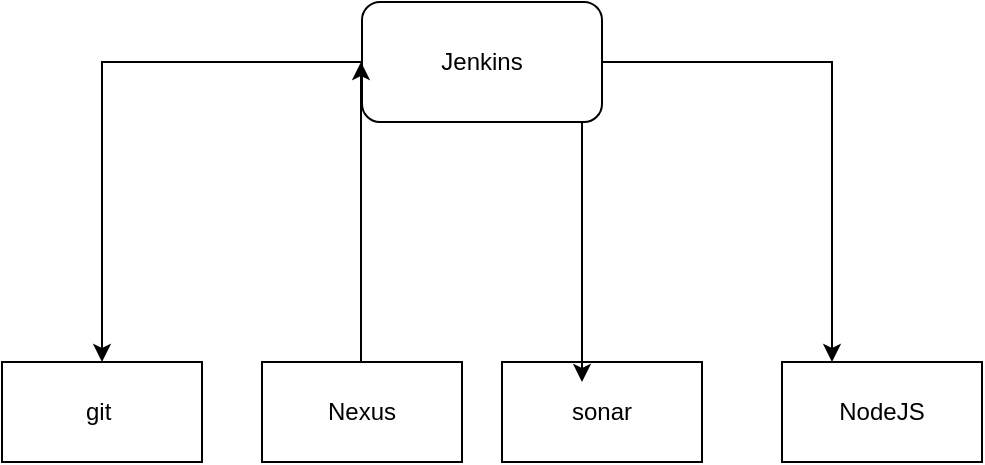 <mxfile version="24.9.0">
  <diagram name="Page-1" id="b94ob6iTZe7gEI-hpa-_">
    <mxGraphModel dx="1290" dy="557" grid="1" gridSize="10" guides="1" tooltips="1" connect="1" arrows="1" fold="1" page="1" pageScale="1" pageWidth="850" pageHeight="1100" math="0" shadow="0">
      <root>
        <mxCell id="0" />
        <mxCell id="1" parent="0" />
        <mxCell id="1vzsAJuwA2jrQX1Pl2We-6" style="edgeStyle=orthogonalEdgeStyle;rounded=0;orthogonalLoop=1;jettySize=auto;html=1;entryX=0.5;entryY=0;entryDx=0;entryDy=0;" edge="1" parent="1" source="1vzsAJuwA2jrQX1Pl2We-1" target="1vzsAJuwA2jrQX1Pl2We-2">
          <mxGeometry relative="1" as="geometry">
            <mxPoint x="60" y="90" as="targetPoint" />
            <Array as="points">
              <mxPoint x="60" y="90" />
            </Array>
          </mxGeometry>
        </mxCell>
        <mxCell id="1vzsAJuwA2jrQX1Pl2We-11" style="edgeStyle=orthogonalEdgeStyle;rounded=0;orthogonalLoop=1;jettySize=auto;html=1;entryX=0.25;entryY=0;entryDx=0;entryDy=0;" edge="1" parent="1" source="1vzsAJuwA2jrQX1Pl2We-1" target="1vzsAJuwA2jrQX1Pl2We-4">
          <mxGeometry relative="1" as="geometry">
            <mxPoint x="500" y="90" as="targetPoint" />
          </mxGeometry>
        </mxCell>
        <mxCell id="1vzsAJuwA2jrQX1Pl2We-1" value="Jenkins" style="rounded=1;whiteSpace=wrap;html=1;" vertex="1" parent="1">
          <mxGeometry x="190" y="60" width="120" height="60" as="geometry" />
        </mxCell>
        <mxCell id="1vzsAJuwA2jrQX1Pl2We-2" value="git&amp;nbsp;" style="rounded=0;whiteSpace=wrap;html=1;" vertex="1" parent="1">
          <mxGeometry x="10" y="240" width="100" height="50" as="geometry" />
        </mxCell>
        <mxCell id="1vzsAJuwA2jrQX1Pl2We-9" style="edgeStyle=orthogonalEdgeStyle;rounded=0;orthogonalLoop=1;jettySize=auto;html=1;" edge="1" parent="1">
          <mxGeometry relative="1" as="geometry">
            <mxPoint x="189.5" y="90" as="targetPoint" />
            <mxPoint x="189.5" y="240" as="sourcePoint" />
          </mxGeometry>
        </mxCell>
        <mxCell id="1vzsAJuwA2jrQX1Pl2We-3" value="Nexus" style="rounded=0;whiteSpace=wrap;html=1;" vertex="1" parent="1">
          <mxGeometry x="140" y="240" width="100" height="50" as="geometry" />
        </mxCell>
        <mxCell id="1vzsAJuwA2jrQX1Pl2We-4" value="NodeJS" style="rounded=0;whiteSpace=wrap;html=1;" vertex="1" parent="1">
          <mxGeometry x="400" y="240" width="100" height="50" as="geometry" />
        </mxCell>
        <mxCell id="1vzsAJuwA2jrQX1Pl2We-5" value="sonar" style="rounded=0;whiteSpace=wrap;html=1;" vertex="1" parent="1">
          <mxGeometry x="260" y="240" width="100" height="50" as="geometry" />
        </mxCell>
        <mxCell id="1vzsAJuwA2jrQX1Pl2We-10" style="edgeStyle=orthogonalEdgeStyle;rounded=0;orthogonalLoop=1;jettySize=auto;html=1;" edge="1" parent="1" source="1vzsAJuwA2jrQX1Pl2We-1">
          <mxGeometry relative="1" as="geometry">
            <mxPoint x="300" y="250" as="targetPoint" />
            <Array as="points">
              <mxPoint x="300" y="250" />
            </Array>
          </mxGeometry>
        </mxCell>
      </root>
    </mxGraphModel>
  </diagram>
</mxfile>

